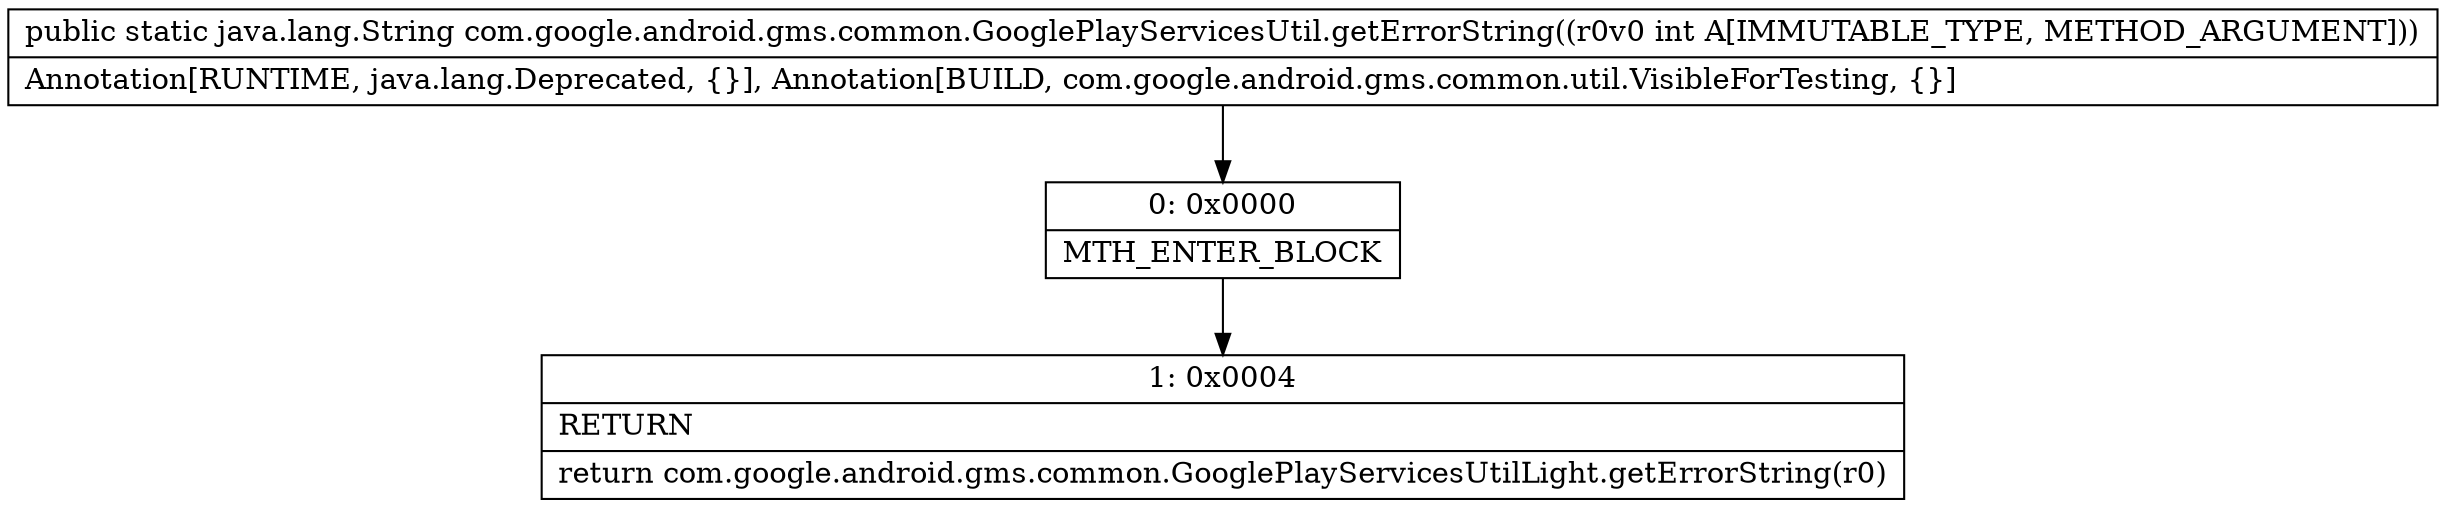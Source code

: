 digraph "CFG forcom.google.android.gms.common.GooglePlayServicesUtil.getErrorString(I)Ljava\/lang\/String;" {
Node_0 [shape=record,label="{0\:\ 0x0000|MTH_ENTER_BLOCK\l}"];
Node_1 [shape=record,label="{1\:\ 0x0004|RETURN\l|return com.google.android.gms.common.GooglePlayServicesUtilLight.getErrorString(r0)\l}"];
MethodNode[shape=record,label="{public static java.lang.String com.google.android.gms.common.GooglePlayServicesUtil.getErrorString((r0v0 int A[IMMUTABLE_TYPE, METHOD_ARGUMENT]))  | Annotation[RUNTIME, java.lang.Deprecated, \{\}], Annotation[BUILD, com.google.android.gms.common.util.VisibleForTesting, \{\}]\l}"];
MethodNode -> Node_0;
Node_0 -> Node_1;
}

